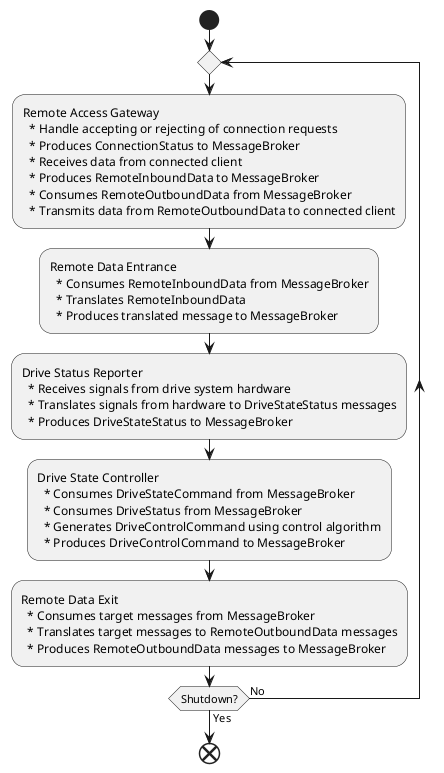 @startuml

start

repeat
:Remote Access Gateway
  * Handle accepting or rejecting of connection requests
  * Produces ConnectionStatus to MessageBroker
  * Receives data from connected client
  * Produces RemoteInboundData to MessageBroker
  * Consumes RemoteOutboundData from MessageBroker
  * Transmits data from RemoteOutboundData to connected client; 

:Remote Data Entrance
  * Consumes RemoteInboundData from MessageBroker
  * Translates RemoteInboundData
  * Produces translated message to MessageBroker;

:Drive Status Reporter
  * Receives signals from drive system hardware
  * Translates signals from hardware to DriveStateStatus messages
  * Produces DriveStateStatus to MessageBroker;

:Drive State Controller
  * Consumes DriveStateCommand from MessageBroker
  * Consumes DriveStatus from MessageBroker
  * Generates DriveControlCommand using control algorithm
  * Produces DriveControlCommand to MessageBroker;

:Remote Data Exit
  * Consumes target messages from MessageBroker
  * Translates target messages to RemoteOutboundData messages
  * Produces RemoteOutboundData messages to MessageBroker;

repeat while (Shutdown?) is (No) not (Yes)

end

@enduml

